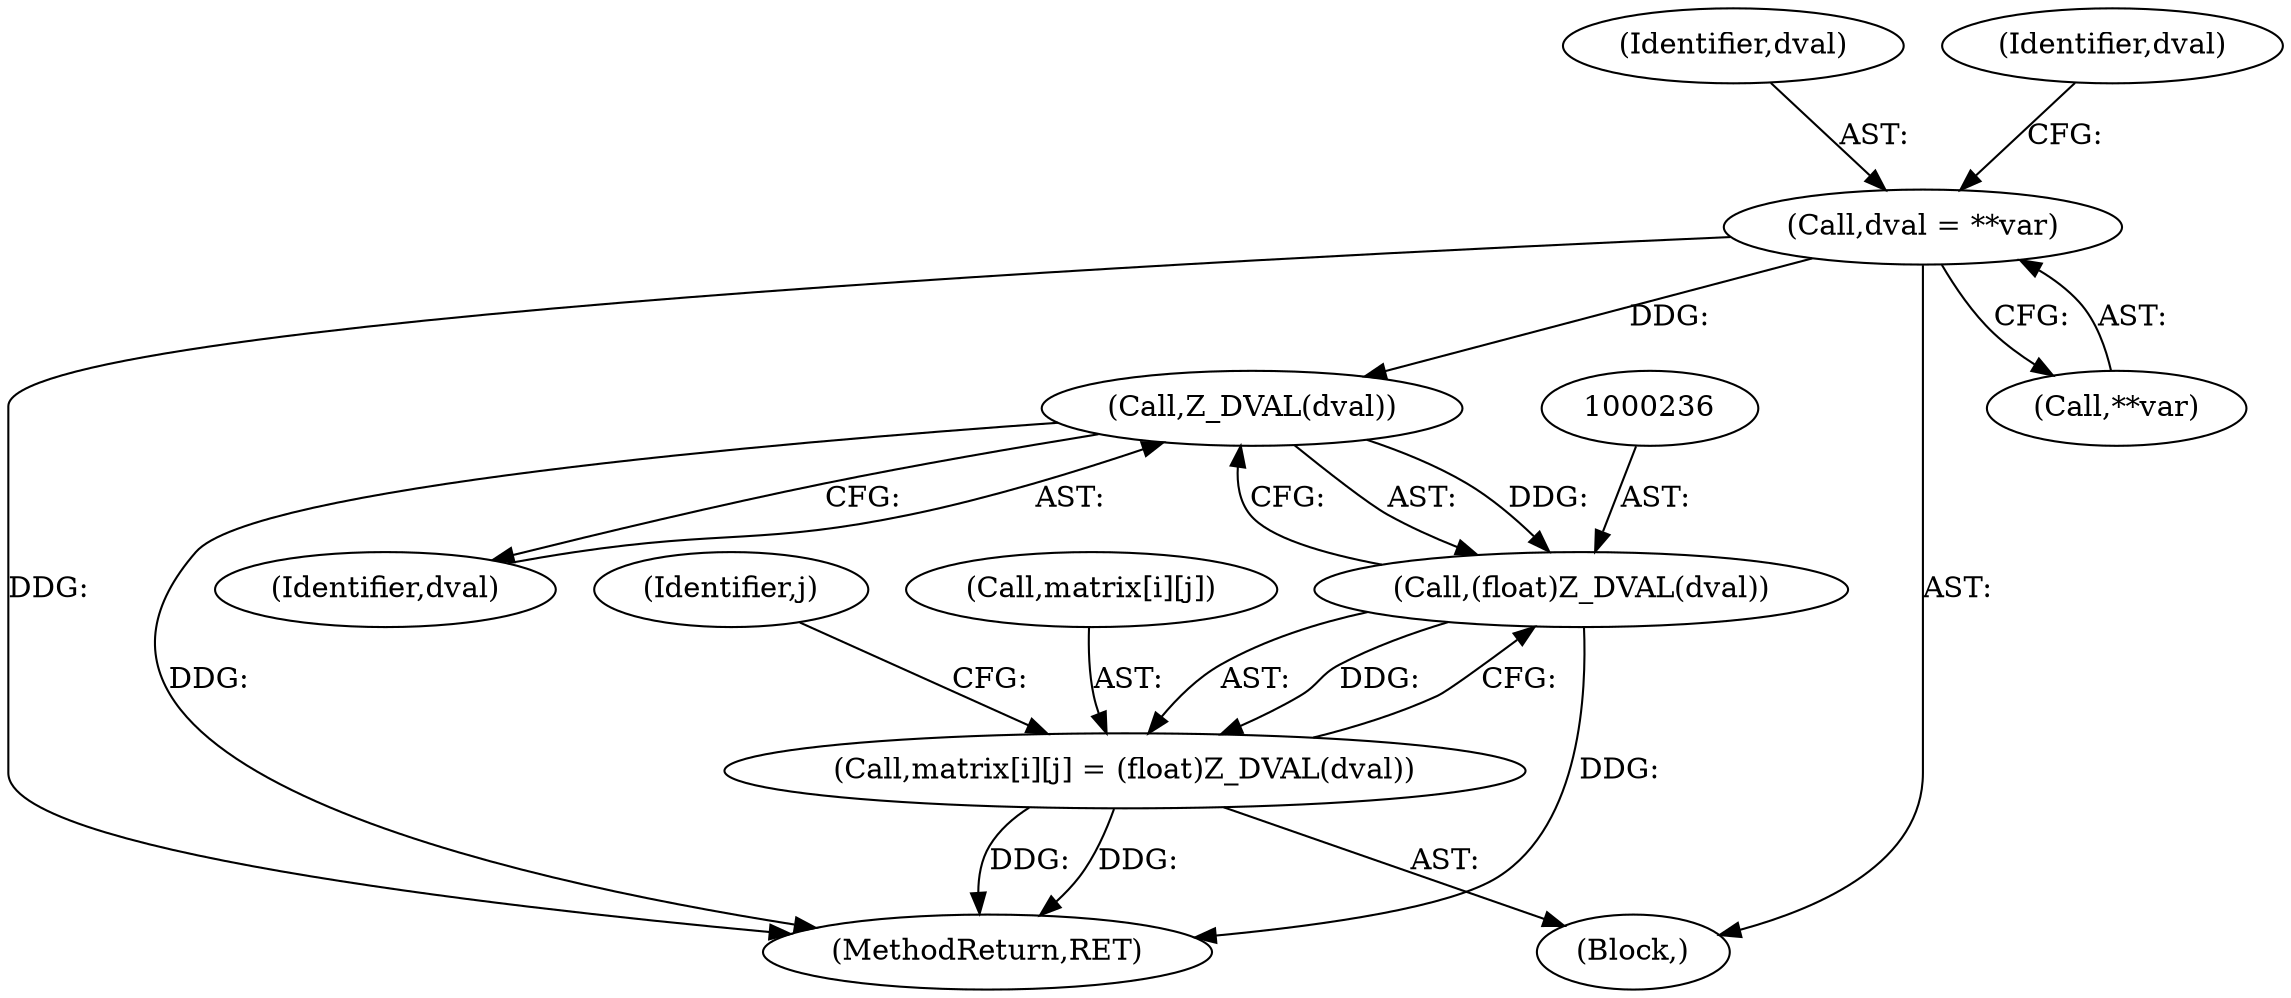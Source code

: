 digraph "0_php-src_2938329ce19cb8c4197dec146c3ec887c6f61d01_0@pointer" {
"1000218" [label="(Call,dval = **var)"];
"1000237" [label="(Call,Z_DVAL(dval))"];
"1000235" [label="(Call,(float)Z_DVAL(dval))"];
"1000229" [label="(Call,matrix[i][j] = (float)Z_DVAL(dval))"];
"1000219" [label="(Identifier,dval)"];
"1000220" [label="(Call,**var)"];
"1000229" [label="(Call,matrix[i][j] = (float)Z_DVAL(dval))"];
"1000237" [label="(Call,Z_DVAL(dval))"];
"1000272" [label="(MethodReturn,RET)"];
"1000197" [label="(Identifier,j)"];
"1000218" [label="(Call,dval = **var)"];
"1000225" [label="(Identifier,dval)"];
"1000238" [label="(Identifier,dval)"];
"1000235" [label="(Call,(float)Z_DVAL(dval))"];
"1000230" [label="(Call,matrix[i][j])"];
"1000216" [label="(Block,)"];
"1000218" -> "1000216"  [label="AST: "];
"1000218" -> "1000220"  [label="CFG: "];
"1000219" -> "1000218"  [label="AST: "];
"1000220" -> "1000218"  [label="AST: "];
"1000225" -> "1000218"  [label="CFG: "];
"1000218" -> "1000272"  [label="DDG: "];
"1000218" -> "1000237"  [label="DDG: "];
"1000237" -> "1000235"  [label="AST: "];
"1000237" -> "1000238"  [label="CFG: "];
"1000238" -> "1000237"  [label="AST: "];
"1000235" -> "1000237"  [label="CFG: "];
"1000237" -> "1000272"  [label="DDG: "];
"1000237" -> "1000235"  [label="DDG: "];
"1000235" -> "1000229"  [label="AST: "];
"1000236" -> "1000235"  [label="AST: "];
"1000229" -> "1000235"  [label="CFG: "];
"1000235" -> "1000272"  [label="DDG: "];
"1000235" -> "1000229"  [label="DDG: "];
"1000229" -> "1000216"  [label="AST: "];
"1000230" -> "1000229"  [label="AST: "];
"1000197" -> "1000229"  [label="CFG: "];
"1000229" -> "1000272"  [label="DDG: "];
"1000229" -> "1000272"  [label="DDG: "];
}
